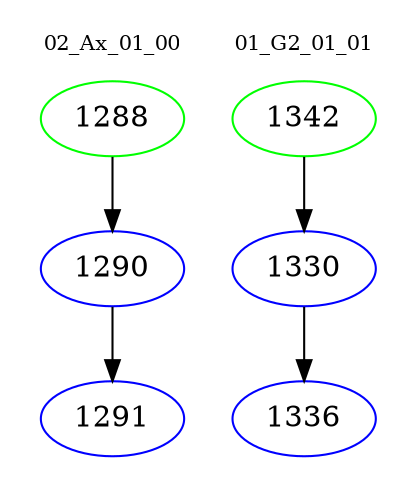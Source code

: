 digraph{
subgraph cluster_0 {
color = white
label = "02_Ax_01_00";
fontsize=10;
T0_1288 [label="1288", color="green"]
T0_1288 -> T0_1290 [color="black"]
T0_1290 [label="1290", color="blue"]
T0_1290 -> T0_1291 [color="black"]
T0_1291 [label="1291", color="blue"]
}
subgraph cluster_1 {
color = white
label = "01_G2_01_01";
fontsize=10;
T1_1342 [label="1342", color="green"]
T1_1342 -> T1_1330 [color="black"]
T1_1330 [label="1330", color="blue"]
T1_1330 -> T1_1336 [color="black"]
T1_1336 [label="1336", color="blue"]
}
}

